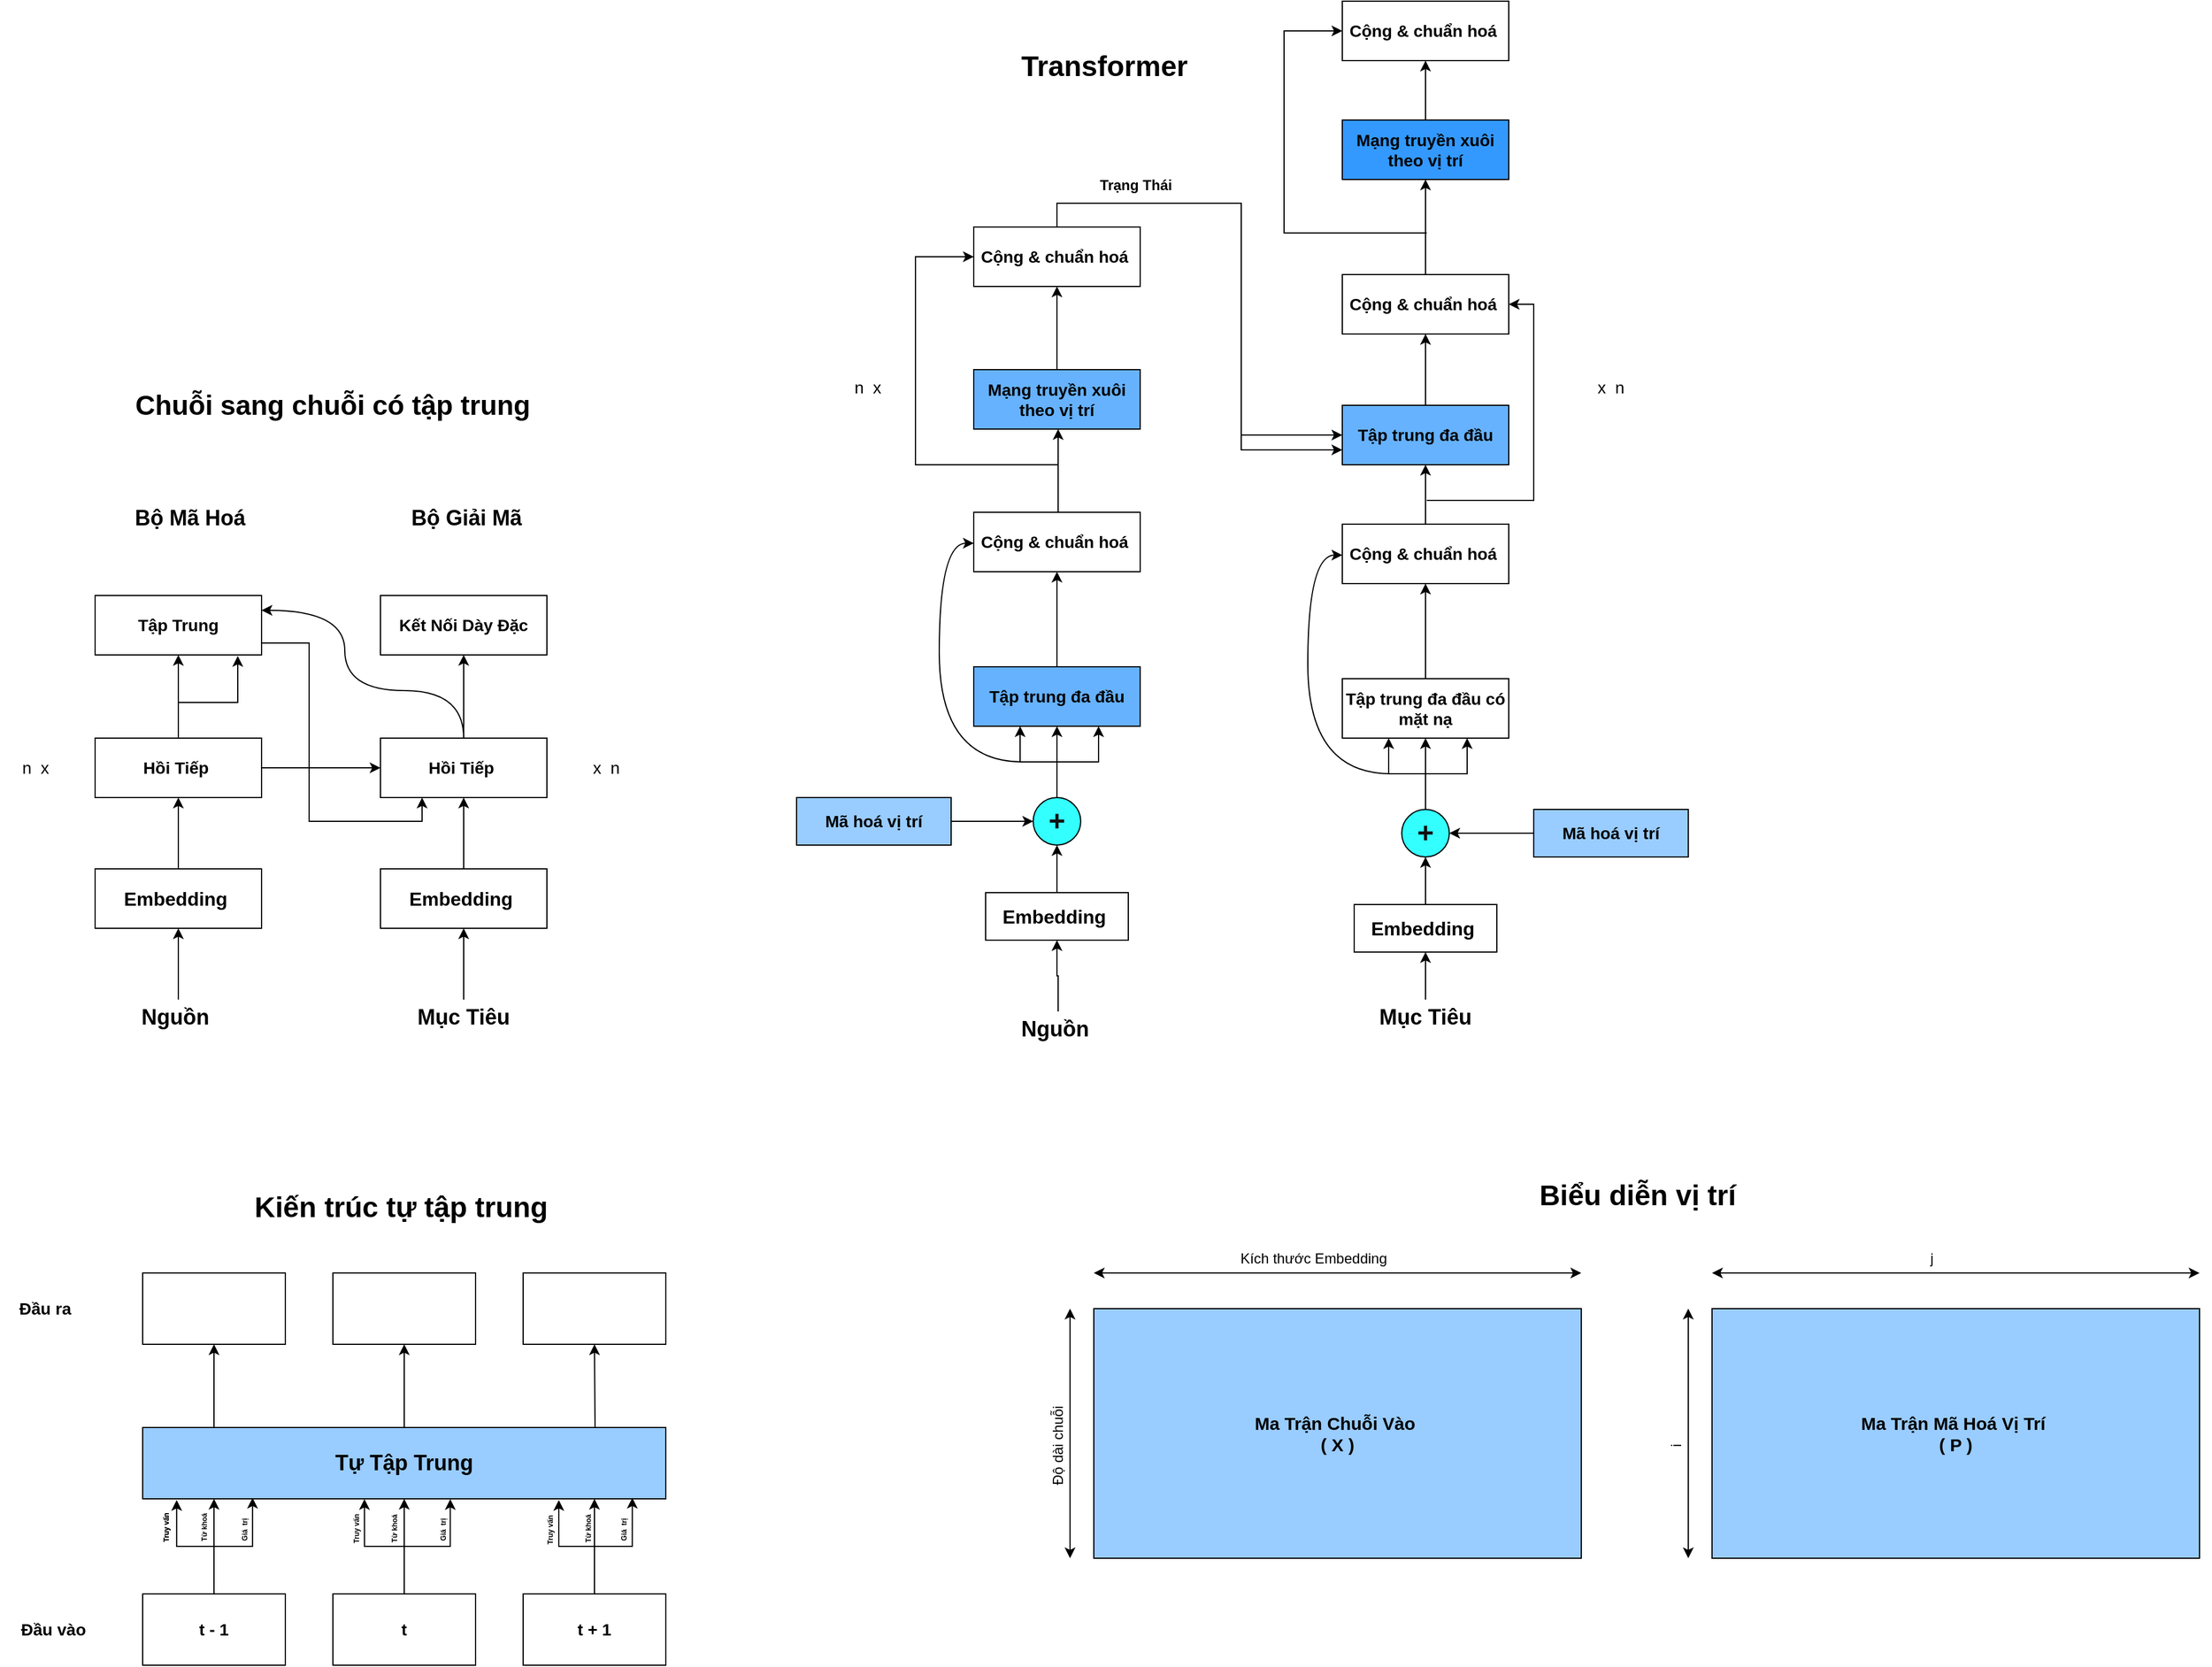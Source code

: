 <mxfile version="21.6.9" type="github" pages="2">
  <diagram name="Page-1" id="_ZpUL0hX9ULFd7SisSlQ">
    <mxGraphModel dx="1260" dy="3100" grid="1" gridSize="10" guides="1" tooltips="1" connect="1" arrows="1" fold="1" page="1" pageScale="1" pageWidth="827" pageHeight="1169" math="0" shadow="0">
      <root>
        <mxCell id="0" />
        <mxCell id="1" parent="0" />
        <mxCell id="4-7ApPX3nYWWJ4g4WrPT-74" style="edgeStyle=orthogonalEdgeStyle;rounded=0;orthogonalLoop=1;jettySize=auto;html=1;exitX=0.5;exitY=0;exitDx=0;exitDy=0;entryX=0.5;entryY=1;entryDx=0;entryDy=0;" edge="1" parent="1" source="dLc1B_IZl05POrYxlycI-2" target="4-7ApPX3nYWWJ4g4WrPT-72">
          <mxGeometry relative="1" as="geometry" />
        </mxCell>
        <mxCell id="dLc1B_IZl05POrYxlycI-2" value="&lt;h3&gt;Tập trung đa đầu&lt;/h3&gt;" style="rounded=0;whiteSpace=wrap;html=1;fillColor=#66B2FF;" vertex="1" parent="1">
          <mxGeometry x="1129" y="130" width="140" height="50" as="geometry" />
        </mxCell>
        <mxCell id="4-7ApPX3nYWWJ4g4WrPT-10" value="" style="edgeStyle=orthogonalEdgeStyle;rounded=0;orthogonalLoop=1;jettySize=auto;html=1;" edge="1" parent="1" source="dLc1B_IZl05POrYxlycI-5" target="4-7ApPX3nYWWJ4g4WrPT-8">
          <mxGeometry relative="1" as="geometry" />
        </mxCell>
        <mxCell id="dLc1B_IZl05POrYxlycI-5" value="&lt;h3&gt;Mã hoá vị trí&lt;/h3&gt;" style="rounded=0;whiteSpace=wrap;html=1;fillColor=#99CCFF;" vertex="1" parent="1">
          <mxGeometry x="670" y="460" width="130" height="40" as="geometry" />
        </mxCell>
        <mxCell id="4-7ApPX3nYWWJ4g4WrPT-14" value="" style="edgeStyle=orthogonalEdgeStyle;rounded=0;orthogonalLoop=1;jettySize=auto;html=1;" edge="1" parent="1" source="dLc1B_IZl05POrYxlycI-6" target="4-7ApPX3nYWWJ4g4WrPT-4">
          <mxGeometry relative="1" as="geometry" />
        </mxCell>
        <mxCell id="dLc1B_IZl05POrYxlycI-6" value="&lt;h3&gt;Mạng truyền xuôi theo vị trí&lt;/h3&gt;" style="rounded=0;whiteSpace=wrap;html=1;fillColor=#66B2FF;" vertex="1" parent="1">
          <mxGeometry x="819" y="100" width="140" height="50" as="geometry" />
        </mxCell>
        <mxCell id="4-7ApPX3nYWWJ4g4WrPT-13" value="" style="edgeStyle=orthogonalEdgeStyle;rounded=0;orthogonalLoop=1;jettySize=auto;html=1;" edge="1" parent="1">
          <mxGeometry relative="1" as="geometry">
            <mxPoint x="890" y="220" as="sourcePoint" />
            <mxPoint x="890" y="150" as="targetPoint" />
          </mxGeometry>
        </mxCell>
        <mxCell id="dLc1B_IZl05POrYxlycI-7" value="&lt;h3&gt;Cộng &amp;amp; chuẩn hoá&amp;nbsp;&lt;/h3&gt;" style="rounded=0;whiteSpace=wrap;html=1;" vertex="1" parent="1">
          <mxGeometry x="819" y="220" width="140" height="50" as="geometry" />
        </mxCell>
        <mxCell id="4-7ApPX3nYWWJ4g4WrPT-12" value="" style="edgeStyle=orthogonalEdgeStyle;rounded=0;orthogonalLoop=1;jettySize=auto;html=1;" edge="1" parent="1" source="dLc1B_IZl05POrYxlycI-8" target="dLc1B_IZl05POrYxlycI-7">
          <mxGeometry relative="1" as="geometry" />
        </mxCell>
        <mxCell id="dLc1B_IZl05POrYxlycI-8" value="&lt;h3&gt;Tập trung đa đầu&lt;/h3&gt;" style="rounded=0;whiteSpace=wrap;html=1;fillColor=#66B2FF;" vertex="1" parent="1">
          <mxGeometry x="819" y="350" width="140" height="50" as="geometry" />
        </mxCell>
        <mxCell id="dLc1B_IZl05POrYxlycI-12" value="&lt;h3&gt;Kết Nối Dày Đặc&lt;/h3&gt;" style="rounded=0;whiteSpace=wrap;html=1;" vertex="1" parent="1">
          <mxGeometry x="320" y="290" width="140" height="50" as="geometry" />
        </mxCell>
        <mxCell id="dLc1B_IZl05POrYxlycI-28" style="edgeStyle=orthogonalEdgeStyle;rounded=0;orthogonalLoop=1;jettySize=auto;html=1;exitX=1;exitY=1;exitDx=0;exitDy=0;entryX=0.25;entryY=1;entryDx=0;entryDy=0;" edge="1" parent="1" source="dLc1B_IZl05POrYxlycI-13" target="dLc1B_IZl05POrYxlycI-16">
          <mxGeometry relative="1" as="geometry">
            <Array as="points">
              <mxPoint x="220" y="330" />
              <mxPoint x="260" y="330" />
              <mxPoint x="260" y="480" />
              <mxPoint x="355" y="480" />
            </Array>
          </mxGeometry>
        </mxCell>
        <mxCell id="dLc1B_IZl05POrYxlycI-13" value="&lt;h3&gt;Tập Trung&lt;/h3&gt;" style="rounded=0;whiteSpace=wrap;html=1;" vertex="1" parent="1">
          <mxGeometry x="80" y="290" width="140" height="50" as="geometry" />
        </mxCell>
        <mxCell id="dLc1B_IZl05POrYxlycI-23" style="edgeStyle=orthogonalEdgeStyle;rounded=0;orthogonalLoop=1;jettySize=auto;html=1;exitX=0.5;exitY=0;exitDx=0;exitDy=0;entryX=0.5;entryY=1;entryDx=0;entryDy=0;" edge="1" parent="1" source="dLc1B_IZl05POrYxlycI-14" target="dLc1B_IZl05POrYxlycI-13">
          <mxGeometry relative="1" as="geometry" />
        </mxCell>
        <mxCell id="dLc1B_IZl05POrYxlycI-29" value="" style="edgeStyle=orthogonalEdgeStyle;rounded=0;orthogonalLoop=1;jettySize=auto;html=1;" edge="1" parent="1" source="dLc1B_IZl05POrYxlycI-14" target="dLc1B_IZl05POrYxlycI-16">
          <mxGeometry relative="1" as="geometry" />
        </mxCell>
        <mxCell id="dLc1B_IZl05POrYxlycI-14" value="&lt;h3&gt;Hồi Tiếp&amp;nbsp;&lt;/h3&gt;" style="rounded=0;whiteSpace=wrap;html=1;" vertex="1" parent="1">
          <mxGeometry x="80" y="410" width="140" height="50" as="geometry" />
        </mxCell>
        <mxCell id="dLc1B_IZl05POrYxlycI-22" style="edgeStyle=orthogonalEdgeStyle;rounded=0;orthogonalLoop=1;jettySize=auto;html=1;exitX=0.5;exitY=0;exitDx=0;exitDy=0;entryX=0.5;entryY=1;entryDx=0;entryDy=0;" edge="1" parent="1" source="dLc1B_IZl05POrYxlycI-15" target="dLc1B_IZl05POrYxlycI-14">
          <mxGeometry relative="1" as="geometry" />
        </mxCell>
        <mxCell id="dLc1B_IZl05POrYxlycI-15" value="&lt;font size=&quot;3&quot;&gt;Embedding&amp;nbsp;&lt;/font&gt;" style="rounded=0;whiteSpace=wrap;html=1;fontStyle=1" vertex="1" parent="1">
          <mxGeometry x="80" y="520" width="140" height="50" as="geometry" />
        </mxCell>
        <mxCell id="dLc1B_IZl05POrYxlycI-31" style="edgeStyle=orthogonalEdgeStyle;rounded=0;orthogonalLoop=1;jettySize=auto;html=1;exitX=0.5;exitY=0;exitDx=0;exitDy=0;entryX=0.5;entryY=1;entryDx=0;entryDy=0;" edge="1" parent="1" source="dLc1B_IZl05POrYxlycI-16" target="dLc1B_IZl05POrYxlycI-12">
          <mxGeometry relative="1" as="geometry" />
        </mxCell>
        <mxCell id="dLc1B_IZl05POrYxlycI-32" style="rounded=0;orthogonalLoop=1;jettySize=auto;html=1;exitX=0.5;exitY=0;exitDx=0;exitDy=0;entryX=1;entryY=0.25;entryDx=0;entryDy=0;edgeStyle=orthogonalEdgeStyle;curved=1;" edge="1" parent="1" source="dLc1B_IZl05POrYxlycI-16" target="dLc1B_IZl05POrYxlycI-13">
          <mxGeometry relative="1" as="geometry">
            <Array as="points">
              <mxPoint x="390" y="370" />
              <mxPoint x="290" y="370" />
              <mxPoint x="290" y="303" />
            </Array>
          </mxGeometry>
        </mxCell>
        <mxCell id="dLc1B_IZl05POrYxlycI-16" value="&lt;h3&gt;Hồi Tiếp&amp;nbsp;&lt;/h3&gt;" style="rounded=0;whiteSpace=wrap;html=1;" vertex="1" parent="1">
          <mxGeometry x="320" y="410" width="140" height="50" as="geometry" />
        </mxCell>
        <mxCell id="dLc1B_IZl05POrYxlycI-30" style="edgeStyle=orthogonalEdgeStyle;rounded=0;orthogonalLoop=1;jettySize=auto;html=1;exitX=0.5;exitY=0;exitDx=0;exitDy=0;entryX=0.5;entryY=1;entryDx=0;entryDy=0;" edge="1" parent="1" source="dLc1B_IZl05POrYxlycI-17" target="dLc1B_IZl05POrYxlycI-16">
          <mxGeometry relative="1" as="geometry" />
        </mxCell>
        <mxCell id="dLc1B_IZl05POrYxlycI-17" value="&lt;font size=&quot;3&quot;&gt;Embedding&amp;nbsp;&lt;/font&gt;" style="rounded=0;whiteSpace=wrap;html=1;fontStyle=1" vertex="1" parent="1">
          <mxGeometry x="320" y="520" width="140" height="50" as="geometry" />
        </mxCell>
        <mxCell id="dLc1B_IZl05POrYxlycI-18" value="&lt;h2&gt;Bộ Mã Hoá&lt;/h2&gt;" style="text;html=1;strokeColor=none;fillColor=none;align=center;verticalAlign=middle;whiteSpace=wrap;rounded=0;" vertex="1" parent="1">
          <mxGeometry x="80" y="210" width="160" height="30" as="geometry" />
        </mxCell>
        <mxCell id="dLc1B_IZl05POrYxlycI-19" value="&lt;h2&gt;Bộ Giải Mã&amp;nbsp;&lt;/h2&gt;" style="text;html=1;strokeColor=none;fillColor=none;align=center;verticalAlign=middle;whiteSpace=wrap;rounded=0;" vertex="1" parent="1">
          <mxGeometry x="300" y="210" width="190" height="30" as="geometry" />
        </mxCell>
        <mxCell id="dLc1B_IZl05POrYxlycI-25" style="edgeStyle=orthogonalEdgeStyle;rounded=0;orthogonalLoop=1;jettySize=auto;html=1;exitX=0.5;exitY=0;exitDx=0;exitDy=0;entryX=0.5;entryY=1;entryDx=0;entryDy=0;" edge="1" parent="1" source="dLc1B_IZl05POrYxlycI-20" target="dLc1B_IZl05POrYxlycI-15">
          <mxGeometry relative="1" as="geometry" />
        </mxCell>
        <mxCell id="dLc1B_IZl05POrYxlycI-20" value="&lt;h2&gt;Nguồn&amp;nbsp;&lt;/h2&gt;" style="text;html=1;strokeColor=none;fillColor=none;align=center;verticalAlign=middle;whiteSpace=wrap;rounded=0;" vertex="1" parent="1">
          <mxGeometry x="120" y="630" width="60" height="30" as="geometry" />
        </mxCell>
        <mxCell id="dLc1B_IZl05POrYxlycI-34" style="edgeStyle=orthogonalEdgeStyle;rounded=0;orthogonalLoop=1;jettySize=auto;html=1;exitX=0.5;exitY=0;exitDx=0;exitDy=0;entryX=0.5;entryY=1;entryDx=0;entryDy=0;" edge="1" parent="1" source="dLc1B_IZl05POrYxlycI-21" target="dLc1B_IZl05POrYxlycI-17">
          <mxGeometry relative="1" as="geometry" />
        </mxCell>
        <mxCell id="dLc1B_IZl05POrYxlycI-21" value="&lt;h2&gt;Mục Tiêu&lt;/h2&gt;" style="text;html=1;strokeColor=none;fillColor=none;align=center;verticalAlign=middle;whiteSpace=wrap;rounded=0;" vertex="1" parent="1">
          <mxGeometry x="330" y="630" width="120" height="30" as="geometry" />
        </mxCell>
        <mxCell id="dLc1B_IZl05POrYxlycI-33" value="" style="endArrow=classic;html=1;rounded=0;entryX=0.857;entryY=1.018;entryDx=0;entryDy=0;entryPerimeter=0;" edge="1" parent="1" target="dLc1B_IZl05POrYxlycI-13">
          <mxGeometry width="50" height="50" relative="1" as="geometry">
            <mxPoint x="150" y="380" as="sourcePoint" />
            <mxPoint x="320" y="370" as="targetPoint" />
            <Array as="points">
              <mxPoint x="200" y="380" />
            </Array>
          </mxGeometry>
        </mxCell>
        <mxCell id="dLc1B_IZl05POrYxlycI-35" value="Chuỗi sang chuỗi có tập trung" style="text;html=1;strokeColor=none;fillColor=none;align=center;verticalAlign=middle;whiteSpace=wrap;rounded=0;fontStyle=1;fontSize=23;fontFamily=Helvetica;" vertex="1" parent="1">
          <mxGeometry x="100" y="80" width="360" height="100" as="geometry" />
        </mxCell>
        <mxCell id="dLc1B_IZl05POrYxlycI-38" value="x&amp;nbsp; n" style="text;html=1;strokeColor=none;fillColor=none;align=center;verticalAlign=middle;whiteSpace=wrap;rounded=0;fontSize=14;" vertex="1" parent="1">
          <mxGeometry x="480" y="420" width="60" height="30" as="geometry" />
        </mxCell>
        <mxCell id="dLc1B_IZl05POrYxlycI-39" value="n&amp;nbsp; x" style="text;html=1;strokeColor=none;fillColor=none;align=center;verticalAlign=middle;whiteSpace=wrap;rounded=0;fontSize=14;" vertex="1" parent="1">
          <mxGeometry y="420" width="60" height="30" as="geometry" />
        </mxCell>
        <mxCell id="4-7ApPX3nYWWJ4g4WrPT-9" value="" style="edgeStyle=orthogonalEdgeStyle;rounded=0;orthogonalLoop=1;jettySize=auto;html=1;" edge="1" parent="1" source="4-7ApPX3nYWWJ4g4WrPT-2" target="4-7ApPX3nYWWJ4g4WrPT-8">
          <mxGeometry relative="1" as="geometry" />
        </mxCell>
        <mxCell id="4-7ApPX3nYWWJ4g4WrPT-2" value="&lt;font size=&quot;3&quot;&gt;Embedding&amp;nbsp;&lt;/font&gt;" style="rounded=0;whiteSpace=wrap;html=1;fontStyle=1" vertex="1" parent="1">
          <mxGeometry x="829" y="540" width="120" height="40" as="geometry" />
        </mxCell>
        <mxCell id="4-7ApPX3nYWWJ4g4WrPT-77" style="edgeStyle=orthogonalEdgeStyle;rounded=0;orthogonalLoop=1;jettySize=auto;html=1;exitX=0.5;exitY=0;exitDx=0;exitDy=0;entryX=0;entryY=0.5;entryDx=0;entryDy=0;" edge="1" parent="1" source="4-7ApPX3nYWWJ4g4WrPT-4" target="dLc1B_IZl05POrYxlycI-2">
          <mxGeometry relative="1" as="geometry" />
        </mxCell>
        <mxCell id="4-7ApPX3nYWWJ4g4WrPT-78" style="edgeStyle=orthogonalEdgeStyle;rounded=0;orthogonalLoop=1;jettySize=auto;html=1;exitX=0.5;exitY=0;exitDx=0;exitDy=0;entryX=0;entryY=0.75;entryDx=0;entryDy=0;" edge="1" parent="1" source="4-7ApPX3nYWWJ4g4WrPT-4" target="dLc1B_IZl05POrYxlycI-2">
          <mxGeometry relative="1" as="geometry" />
        </mxCell>
        <mxCell id="4-7ApPX3nYWWJ4g4WrPT-4" value="&lt;h3&gt;Cộng &amp;amp; chuẩn hoá&amp;nbsp;&lt;/h3&gt;" style="rounded=0;whiteSpace=wrap;html=1;" vertex="1" parent="1">
          <mxGeometry x="819" y="-20" width="140" height="50" as="geometry" />
        </mxCell>
        <mxCell id="4-7ApPX3nYWWJ4g4WrPT-7" style="edgeStyle=orthogonalEdgeStyle;rounded=0;orthogonalLoop=1;jettySize=auto;html=1;exitX=0.5;exitY=0;exitDx=0;exitDy=0;entryX=0.5;entryY=1;entryDx=0;entryDy=0;" edge="1" parent="1" source="4-7ApPX3nYWWJ4g4WrPT-5" target="4-7ApPX3nYWWJ4g4WrPT-2">
          <mxGeometry relative="1" as="geometry" />
        </mxCell>
        <mxCell id="4-7ApPX3nYWWJ4g4WrPT-5" value="&lt;h2&gt;Nguồn&amp;nbsp;&lt;/h2&gt;" style="text;html=1;strokeColor=none;fillColor=none;align=center;verticalAlign=middle;whiteSpace=wrap;rounded=0;" vertex="1" parent="1">
          <mxGeometry x="860" y="640" width="60" height="30" as="geometry" />
        </mxCell>
        <mxCell id="4-7ApPX3nYWWJ4g4WrPT-81" style="edgeStyle=orthogonalEdgeStyle;rounded=0;orthogonalLoop=1;jettySize=auto;html=1;exitX=0.5;exitY=0;exitDx=0;exitDy=0;entryX=0.5;entryY=1;entryDx=0;entryDy=0;" edge="1" parent="1" source="4-7ApPX3nYWWJ4g4WrPT-6" target="4-7ApPX3nYWWJ4g4WrPT-46">
          <mxGeometry relative="1" as="geometry" />
        </mxCell>
        <mxCell id="4-7ApPX3nYWWJ4g4WrPT-6" value="&lt;h2&gt;Mục Tiêu&lt;/h2&gt;" style="text;html=1;strokeColor=none;fillColor=none;align=center;verticalAlign=middle;whiteSpace=wrap;rounded=0;" vertex="1" parent="1">
          <mxGeometry x="1139" y="630" width="120" height="30" as="geometry" />
        </mxCell>
        <mxCell id="4-7ApPX3nYWWJ4g4WrPT-11" value="" style="edgeStyle=orthogonalEdgeStyle;rounded=0;orthogonalLoop=1;jettySize=auto;html=1;" edge="1" parent="1" source="4-7ApPX3nYWWJ4g4WrPT-8" target="dLc1B_IZl05POrYxlycI-8">
          <mxGeometry relative="1" as="geometry" />
        </mxCell>
        <mxCell id="4-7ApPX3nYWWJ4g4WrPT-8" value="&lt;h1&gt;+&lt;/h1&gt;" style="ellipse;whiteSpace=wrap;html=1;aspect=fixed;fillColor=#33FFFF;fontColor=#121111;" vertex="1" parent="1">
          <mxGeometry x="869" y="460" width="40" height="40" as="geometry" />
        </mxCell>
        <mxCell id="4-7ApPX3nYWWJ4g4WrPT-16" value="" style="endArrow=classic;html=1;rounded=0;entryX=0.25;entryY=1;entryDx=0;entryDy=0;" edge="1" parent="1">
          <mxGeometry width="50" height="50" relative="1" as="geometry">
            <mxPoint x="894" y="430" as="sourcePoint" />
            <mxPoint x="858" y="400" as="targetPoint" />
            <Array as="points">
              <mxPoint x="858" y="430" />
            </Array>
          </mxGeometry>
        </mxCell>
        <mxCell id="4-7ApPX3nYWWJ4g4WrPT-17" value="" style="endArrow=classic;html=1;rounded=0;entryX=0.75;entryY=1;entryDx=0;entryDy=0;" edge="1" parent="1" target="dLc1B_IZl05POrYxlycI-8">
          <mxGeometry width="50" height="50" relative="1" as="geometry">
            <mxPoint x="890" y="430" as="sourcePoint" />
            <mxPoint x="870" y="330" as="targetPoint" />
            <Array as="points">
              <mxPoint x="924" y="430" />
            </Array>
          </mxGeometry>
        </mxCell>
        <mxCell id="4-7ApPX3nYWWJ4g4WrPT-18" value="" style="endArrow=classic;html=1;rounded=0;entryX=0;entryY=0.5;entryDx=0;entryDy=0;edgeStyle=orthogonalEdgeStyle;curved=1;" edge="1" parent="1">
          <mxGeometry width="50" height="50" relative="1" as="geometry">
            <mxPoint x="860" y="430" as="sourcePoint" />
            <mxPoint x="819" y="246" as="targetPoint" />
            <Array as="points">
              <mxPoint x="790" y="430" />
              <mxPoint x="790" y="246" />
            </Array>
          </mxGeometry>
        </mxCell>
        <mxCell id="4-7ApPX3nYWWJ4g4WrPT-19" value="" style="endArrow=classic;html=1;rounded=0;entryX=0;entryY=0.5;entryDx=0;entryDy=0;" edge="1" parent="1" target="4-7ApPX3nYWWJ4g4WrPT-4">
          <mxGeometry width="50" height="50" relative="1" as="geometry">
            <mxPoint x="890" y="180" as="sourcePoint" />
            <mxPoint x="930" y="170" as="targetPoint" />
            <Array as="points">
              <mxPoint x="770" y="180" />
              <mxPoint x="770" y="5" />
            </Array>
          </mxGeometry>
        </mxCell>
        <mxCell id="4-7ApPX3nYWWJ4g4WrPT-37" value="" style="edgeStyle=orthogonalEdgeStyle;rounded=0;orthogonalLoop=1;jettySize=auto;html=1;entryX=1;entryY=0.5;entryDx=0;entryDy=0;" edge="1" parent="1" source="4-7ApPX3nYWWJ4g4WrPT-38" target="4-7ApPX3nYWWJ4g4WrPT-49">
          <mxGeometry relative="1" as="geometry" />
        </mxCell>
        <mxCell id="4-7ApPX3nYWWJ4g4WrPT-38" value="&lt;h3&gt;Mã hoá vị trí&lt;/h3&gt;" style="rounded=0;whiteSpace=wrap;html=1;fillColor=#99CCFF;" vertex="1" parent="1">
          <mxGeometry x="1290" y="470" width="130" height="40" as="geometry" />
        </mxCell>
        <mxCell id="4-7ApPX3nYWWJ4g4WrPT-39" value="" style="edgeStyle=orthogonalEdgeStyle;rounded=0;orthogonalLoop=1;jettySize=auto;html=1;" edge="1" parent="1" source="4-7ApPX3nYWWJ4g4WrPT-40" target="4-7ApPX3nYWWJ4g4WrPT-47">
          <mxGeometry relative="1" as="geometry" />
        </mxCell>
        <mxCell id="4-7ApPX3nYWWJ4g4WrPT-40" value="&lt;h3&gt;Mạng truyền xuôi theo vị trí&lt;/h3&gt;" style="rounded=0;whiteSpace=wrap;html=1;fillColor=#3399FF;" vertex="1" parent="1">
          <mxGeometry x="1129" y="-110" width="140" height="50" as="geometry" />
        </mxCell>
        <mxCell id="4-7ApPX3nYWWJ4g4WrPT-73" style="edgeStyle=orthogonalEdgeStyle;rounded=0;orthogonalLoop=1;jettySize=auto;html=1;exitX=0.5;exitY=0;exitDx=0;exitDy=0;entryX=0.5;entryY=1;entryDx=0;entryDy=0;" edge="1" parent="1" source="4-7ApPX3nYWWJ4g4WrPT-42" target="dLc1B_IZl05POrYxlycI-2">
          <mxGeometry relative="1" as="geometry" />
        </mxCell>
        <mxCell id="4-7ApPX3nYWWJ4g4WrPT-42" value="&lt;h3&gt;Cộng &amp;amp; chuẩn hoá&amp;nbsp;&lt;/h3&gt;" style="rounded=0;whiteSpace=wrap;html=1;" vertex="1" parent="1">
          <mxGeometry x="1129" y="230" width="140" height="50" as="geometry" />
        </mxCell>
        <mxCell id="4-7ApPX3nYWWJ4g4WrPT-43" value="" style="edgeStyle=orthogonalEdgeStyle;rounded=0;orthogonalLoop=1;jettySize=auto;html=1;" edge="1" parent="1" source="4-7ApPX3nYWWJ4g4WrPT-44" target="4-7ApPX3nYWWJ4g4WrPT-42">
          <mxGeometry relative="1" as="geometry" />
        </mxCell>
        <mxCell id="4-7ApPX3nYWWJ4g4WrPT-44" value="&lt;h3&gt;Tập trung đa đầu có mặt nạ&lt;/h3&gt;" style="rounded=0;whiteSpace=wrap;html=1;" vertex="1" parent="1">
          <mxGeometry x="1129" y="360" width="140" height="50" as="geometry" />
        </mxCell>
        <mxCell id="4-7ApPX3nYWWJ4g4WrPT-45" value="" style="edgeStyle=orthogonalEdgeStyle;rounded=0;orthogonalLoop=1;jettySize=auto;html=1;" edge="1" parent="1" source="4-7ApPX3nYWWJ4g4WrPT-46" target="4-7ApPX3nYWWJ4g4WrPT-49">
          <mxGeometry relative="1" as="geometry" />
        </mxCell>
        <mxCell id="4-7ApPX3nYWWJ4g4WrPT-46" value="&lt;font size=&quot;3&quot;&gt;Embedding&amp;nbsp;&lt;/font&gt;" style="rounded=0;whiteSpace=wrap;html=1;fontStyle=1" vertex="1" parent="1">
          <mxGeometry x="1139" y="550" width="120" height="40" as="geometry" />
        </mxCell>
        <mxCell id="4-7ApPX3nYWWJ4g4WrPT-47" value="&lt;h3&gt;Cộng &amp;amp; chuẩn hoá&amp;nbsp;&lt;/h3&gt;" style="rounded=0;whiteSpace=wrap;html=1;" vertex="1" parent="1">
          <mxGeometry x="1129" y="-210" width="140" height="50" as="geometry" />
        </mxCell>
        <mxCell id="4-7ApPX3nYWWJ4g4WrPT-48" value="" style="edgeStyle=orthogonalEdgeStyle;rounded=0;orthogonalLoop=1;jettySize=auto;html=1;" edge="1" parent="1" source="4-7ApPX3nYWWJ4g4WrPT-49" target="4-7ApPX3nYWWJ4g4WrPT-44">
          <mxGeometry relative="1" as="geometry" />
        </mxCell>
        <mxCell id="4-7ApPX3nYWWJ4g4WrPT-49" value="&lt;h1&gt;+&lt;/h1&gt;" style="ellipse;whiteSpace=wrap;html=1;aspect=fixed;fillColor=#33FFFF;fontColor=#121111;" vertex="1" parent="1">
          <mxGeometry x="1179" y="470" width="40" height="40" as="geometry" />
        </mxCell>
        <mxCell id="4-7ApPX3nYWWJ4g4WrPT-50" value="" style="endArrow=classic;html=1;rounded=0;entryX=0.25;entryY=1;entryDx=0;entryDy=0;" edge="1" parent="1">
          <mxGeometry width="50" height="50" relative="1" as="geometry">
            <mxPoint x="1204" y="440" as="sourcePoint" />
            <mxPoint x="1168" y="410" as="targetPoint" />
            <Array as="points">
              <mxPoint x="1168" y="440" />
            </Array>
          </mxGeometry>
        </mxCell>
        <mxCell id="4-7ApPX3nYWWJ4g4WrPT-51" value="" style="endArrow=classic;html=1;rounded=0;entryX=0.75;entryY=1;entryDx=0;entryDy=0;" edge="1" parent="1" target="4-7ApPX3nYWWJ4g4WrPT-44">
          <mxGeometry width="50" height="50" relative="1" as="geometry">
            <mxPoint x="1200" y="440" as="sourcePoint" />
            <mxPoint x="1180" y="340" as="targetPoint" />
            <Array as="points">
              <mxPoint x="1234" y="440" />
            </Array>
          </mxGeometry>
        </mxCell>
        <mxCell id="4-7ApPX3nYWWJ4g4WrPT-52" value="" style="endArrow=classic;html=1;rounded=0;entryX=0;entryY=0.5;entryDx=0;entryDy=0;edgeStyle=orthogonalEdgeStyle;curved=1;" edge="1" parent="1">
          <mxGeometry width="50" height="50" relative="1" as="geometry">
            <mxPoint x="1170" y="440" as="sourcePoint" />
            <mxPoint x="1129" y="256" as="targetPoint" />
            <Array as="points">
              <mxPoint x="1100" y="440" />
              <mxPoint x="1100" y="256" />
            </Array>
          </mxGeometry>
        </mxCell>
        <mxCell id="4-7ApPX3nYWWJ4g4WrPT-53" value="" style="endArrow=classic;html=1;rounded=0;entryX=0;entryY=0.5;entryDx=0;entryDy=0;" edge="1" parent="1" target="4-7ApPX3nYWWJ4g4WrPT-47">
          <mxGeometry width="50" height="50" relative="1" as="geometry">
            <mxPoint x="1200" y="-15" as="sourcePoint" />
            <mxPoint x="1129" y="-180" as="targetPoint" />
            <Array as="points">
              <mxPoint x="1080" y="-15" />
              <mxPoint x="1080" y="-185" />
            </Array>
          </mxGeometry>
        </mxCell>
        <mxCell id="4-7ApPX3nYWWJ4g4WrPT-75" value="" style="edgeStyle=orthogonalEdgeStyle;rounded=0;orthogonalLoop=1;jettySize=auto;html=1;" edge="1" parent="1" source="4-7ApPX3nYWWJ4g4WrPT-72" target="4-7ApPX3nYWWJ4g4WrPT-40">
          <mxGeometry relative="1" as="geometry" />
        </mxCell>
        <mxCell id="4-7ApPX3nYWWJ4g4WrPT-72" value="&lt;h3&gt;Cộng &amp;amp; chuẩn hoá&amp;nbsp;&lt;/h3&gt;" style="rounded=0;whiteSpace=wrap;html=1;" vertex="1" parent="1">
          <mxGeometry x="1129" y="20" width="140" height="50" as="geometry" />
        </mxCell>
        <mxCell id="4-7ApPX3nYWWJ4g4WrPT-76" value="" style="endArrow=classic;html=1;rounded=0;entryX=1;entryY=0.5;entryDx=0;entryDy=0;" edge="1" parent="1" target="4-7ApPX3nYWWJ4g4WrPT-72">
          <mxGeometry width="50" height="50" relative="1" as="geometry">
            <mxPoint x="1200" y="210" as="sourcePoint" />
            <mxPoint x="1291" y="140" as="targetPoint" />
            <Array as="points">
              <mxPoint x="1290" y="210" />
              <mxPoint x="1290" y="45" />
            </Array>
          </mxGeometry>
        </mxCell>
        <mxCell id="4-7ApPX3nYWWJ4g4WrPT-79" value="&lt;h4&gt;Trạng Thái&lt;/h4&gt;" style="text;html=1;strokeColor=none;fillColor=none;align=center;verticalAlign=middle;whiteSpace=wrap;rounded=0;" vertex="1" parent="1">
          <mxGeometry x="880" y="-70" width="151" height="30" as="geometry" />
        </mxCell>
        <mxCell id="4-7ApPX3nYWWJ4g4WrPT-83" value="n&amp;nbsp; x" style="text;html=1;strokeColor=none;fillColor=none;align=center;verticalAlign=middle;whiteSpace=wrap;rounded=0;fontSize=14;" vertex="1" parent="1">
          <mxGeometry x="700" y="100" width="60" height="30" as="geometry" />
        </mxCell>
        <mxCell id="4-7ApPX3nYWWJ4g4WrPT-85" value="x&amp;nbsp; n" style="text;html=1;strokeColor=none;fillColor=none;align=center;verticalAlign=middle;whiteSpace=wrap;rounded=0;fontSize=14;" vertex="1" parent="1">
          <mxGeometry x="1325" y="100" width="60" height="30" as="geometry" />
        </mxCell>
        <mxCell id="4-7ApPX3nYWWJ4g4WrPT-86" value="&lt;h1&gt;Transformer&lt;/h1&gt;" style="text;html=1;strokeColor=none;fillColor=none;align=center;verticalAlign=middle;whiteSpace=wrap;rounded=0;" vertex="1" parent="1">
          <mxGeometry x="899" y="-170" width="60" height="30" as="geometry" />
        </mxCell>
        <mxCell id="4-7ApPX3nYWWJ4g4WrPT-102" value="" style="edgeStyle=orthogonalEdgeStyle;rounded=0;orthogonalLoop=1;jettySize=auto;html=1;" edge="1" parent="1" source="4-7ApPX3nYWWJ4g4WrPT-92" target="4-7ApPX3nYWWJ4g4WrPT-93">
          <mxGeometry relative="1" as="geometry">
            <Array as="points">
              <mxPoint x="180" y="1050" />
              <mxPoint x="180" y="1050" />
            </Array>
          </mxGeometry>
        </mxCell>
        <mxCell id="4-7ApPX3nYWWJ4g4WrPT-110" style="edgeStyle=orthogonalEdgeStyle;rounded=0;orthogonalLoop=1;jettySize=auto;html=1;exitX=0.5;exitY=0;exitDx=0;exitDy=0;entryX=0.065;entryY=1.017;entryDx=0;entryDy=0;entryPerimeter=0;" edge="1" parent="1" source="4-7ApPX3nYWWJ4g4WrPT-92" target="4-7ApPX3nYWWJ4g4WrPT-93">
          <mxGeometry relative="1" as="geometry" />
        </mxCell>
        <mxCell id="4-7ApPX3nYWWJ4g4WrPT-111" style="edgeStyle=orthogonalEdgeStyle;rounded=0;orthogonalLoop=1;jettySize=auto;html=1;exitX=0.5;exitY=0;exitDx=0;exitDy=0;entryX=0.21;entryY=0.985;entryDx=0;entryDy=0;entryPerimeter=0;" edge="1" parent="1" source="4-7ApPX3nYWWJ4g4WrPT-92" target="4-7ApPX3nYWWJ4g4WrPT-93">
          <mxGeometry relative="1" as="geometry" />
        </mxCell>
        <mxCell id="4-7ApPX3nYWWJ4g4WrPT-92" value="&lt;h3&gt;t - 1&lt;/h3&gt;" style="rounded=0;whiteSpace=wrap;html=1;" vertex="1" parent="1">
          <mxGeometry x="120" y="1130" width="120" height="60" as="geometry" />
        </mxCell>
        <mxCell id="4-7ApPX3nYWWJ4g4WrPT-125" style="edgeStyle=orthogonalEdgeStyle;rounded=0;orthogonalLoop=1;jettySize=auto;html=1;exitX=0.25;exitY=0;exitDx=0;exitDy=0;entryX=0.5;entryY=1;entryDx=0;entryDy=0;" edge="1" parent="1" source="4-7ApPX3nYWWJ4g4WrPT-93" target="4-7ApPX3nYWWJ4g4WrPT-97">
          <mxGeometry relative="1" as="geometry">
            <Array as="points">
              <mxPoint x="180" y="990" />
            </Array>
          </mxGeometry>
        </mxCell>
        <mxCell id="4-7ApPX3nYWWJ4g4WrPT-126" style="edgeStyle=orthogonalEdgeStyle;rounded=0;orthogonalLoop=1;jettySize=auto;html=1;exitX=0.5;exitY=0;exitDx=0;exitDy=0;entryX=0.5;entryY=1;entryDx=0;entryDy=0;" edge="1" parent="1" source="4-7ApPX3nYWWJ4g4WrPT-93" target="4-7ApPX3nYWWJ4g4WrPT-98">
          <mxGeometry relative="1" as="geometry" />
        </mxCell>
        <mxCell id="4-7ApPX3nYWWJ4g4WrPT-127" style="edgeStyle=orthogonalEdgeStyle;rounded=0;orthogonalLoop=1;jettySize=auto;html=1;exitX=0.75;exitY=0;exitDx=0;exitDy=0;entryX=0.5;entryY=1;entryDx=0;entryDy=0;" edge="1" parent="1">
          <mxGeometry relative="1" as="geometry">
            <mxPoint x="450" y="990" as="sourcePoint" />
            <mxPoint x="500" y="920" as="targetPoint" />
          </mxGeometry>
        </mxCell>
        <mxCell id="4-7ApPX3nYWWJ4g4WrPT-93" value="&lt;h2&gt;Tự Tập Trung&lt;/h2&gt;" style="rounded=0;whiteSpace=wrap;html=1;fillColor=#99CCFF;" vertex="1" parent="1">
          <mxGeometry x="120" y="990" width="440" height="60" as="geometry" />
        </mxCell>
        <mxCell id="4-7ApPX3nYWWJ4g4WrPT-105" value="" style="edgeStyle=orthogonalEdgeStyle;rounded=0;orthogonalLoop=1;jettySize=auto;html=1;" edge="1" parent="1" source="4-7ApPX3nYWWJ4g4WrPT-94" target="4-7ApPX3nYWWJ4g4WrPT-93">
          <mxGeometry relative="1" as="geometry">
            <Array as="points">
              <mxPoint x="500" y="1060" />
              <mxPoint x="500" y="1060" />
            </Array>
          </mxGeometry>
        </mxCell>
        <mxCell id="4-7ApPX3nYWWJ4g4WrPT-106" style="edgeStyle=orthogonalEdgeStyle;rounded=0;orthogonalLoop=1;jettySize=auto;html=1;exitX=0.25;exitY=0;exitDx=0;exitDy=0;" edge="1" parent="1">
          <mxGeometry relative="1" as="geometry">
            <mxPoint x="470" y="1130" as="sourcePoint" />
            <mxPoint x="470" y="1051" as="targetPoint" />
            <Array as="points">
              <mxPoint x="500" y="1130" />
              <mxPoint x="500" y="1090" />
              <mxPoint x="470" y="1090" />
            </Array>
          </mxGeometry>
        </mxCell>
        <mxCell id="4-7ApPX3nYWWJ4g4WrPT-107" style="edgeStyle=orthogonalEdgeStyle;rounded=0;orthogonalLoop=1;jettySize=auto;html=1;exitX=0.75;exitY=0;exitDx=0;exitDy=0;entryX=0.936;entryY=0.985;entryDx=0;entryDy=0;entryPerimeter=0;" edge="1" parent="1" source="4-7ApPX3nYWWJ4g4WrPT-94" target="4-7ApPX3nYWWJ4g4WrPT-93">
          <mxGeometry relative="1" as="geometry">
            <Array as="points">
              <mxPoint x="500" y="1130" />
              <mxPoint x="500" y="1090" />
              <mxPoint x="532" y="1090" />
            </Array>
          </mxGeometry>
        </mxCell>
        <mxCell id="4-7ApPX3nYWWJ4g4WrPT-94" value="&lt;h3&gt;t + 1&lt;/h3&gt;" style="rounded=0;whiteSpace=wrap;html=1;" vertex="1" parent="1">
          <mxGeometry x="440" y="1130" width="120" height="60" as="geometry" />
        </mxCell>
        <mxCell id="4-7ApPX3nYWWJ4g4WrPT-103" value="" style="edgeStyle=orthogonalEdgeStyle;rounded=0;orthogonalLoop=1;jettySize=auto;html=1;" edge="1" parent="1" source="4-7ApPX3nYWWJ4g4WrPT-95" target="4-7ApPX3nYWWJ4g4WrPT-93">
          <mxGeometry relative="1" as="geometry" />
        </mxCell>
        <mxCell id="4-7ApPX3nYWWJ4g4WrPT-108" style="edgeStyle=orthogonalEdgeStyle;rounded=0;orthogonalLoop=1;jettySize=auto;html=1;exitX=0.5;exitY=0;exitDx=0;exitDy=0;entryX=0.588;entryY=1.004;entryDx=0;entryDy=0;entryPerimeter=0;" edge="1" parent="1" source="4-7ApPX3nYWWJ4g4WrPT-95" target="4-7ApPX3nYWWJ4g4WrPT-93">
          <mxGeometry relative="1" as="geometry" />
        </mxCell>
        <mxCell id="4-7ApPX3nYWWJ4g4WrPT-109" style="edgeStyle=orthogonalEdgeStyle;rounded=0;orthogonalLoop=1;jettySize=auto;html=1;exitX=0.5;exitY=0;exitDx=0;exitDy=0;entryX=0.424;entryY=1.004;entryDx=0;entryDy=0;entryPerimeter=0;" edge="1" parent="1" source="4-7ApPX3nYWWJ4g4WrPT-95" target="4-7ApPX3nYWWJ4g4WrPT-93">
          <mxGeometry relative="1" as="geometry" />
        </mxCell>
        <mxCell id="4-7ApPX3nYWWJ4g4WrPT-95" value="&lt;h3&gt;t&lt;/h3&gt;" style="rounded=0;whiteSpace=wrap;html=1;" vertex="1" parent="1">
          <mxGeometry x="280" y="1130" width="120" height="60" as="geometry" />
        </mxCell>
        <mxCell id="4-7ApPX3nYWWJ4g4WrPT-97" value="&lt;h3&gt;&lt;br&gt;&lt;/h3&gt;" style="rounded=0;whiteSpace=wrap;html=1;" vertex="1" parent="1">
          <mxGeometry x="120" y="860" width="120" height="60" as="geometry" />
        </mxCell>
        <mxCell id="4-7ApPX3nYWWJ4g4WrPT-98" value="&lt;h3&gt;&lt;br&gt;&lt;/h3&gt;" style="rounded=0;whiteSpace=wrap;html=1;" vertex="1" parent="1">
          <mxGeometry x="280" y="860" width="120" height="60" as="geometry" />
        </mxCell>
        <mxCell id="4-7ApPX3nYWWJ4g4WrPT-99" value="&lt;h3&gt;&lt;br&gt;&lt;/h3&gt;" style="rounded=0;whiteSpace=wrap;html=1;" vertex="1" parent="1">
          <mxGeometry x="440" y="860" width="120" height="60" as="geometry" />
        </mxCell>
        <mxCell id="4-7ApPX3nYWWJ4g4WrPT-100" value="&lt;h3&gt;Đầu ra&amp;nbsp;&lt;/h3&gt;" style="text;html=1;strokeColor=none;fillColor=none;align=center;verticalAlign=middle;whiteSpace=wrap;rounded=0;" vertex="1" parent="1">
          <mxGeometry x="10" y="875" width="60" height="30" as="geometry" />
        </mxCell>
        <mxCell id="4-7ApPX3nYWWJ4g4WrPT-101" value="&lt;h3&gt;Đầu vào&lt;/h3&gt;" style="text;html=1;strokeColor=none;fillColor=none;align=center;verticalAlign=middle;whiteSpace=wrap;rounded=0;" vertex="1" parent="1">
          <mxGeometry x="15" y="1145" width="60" height="30" as="geometry" />
        </mxCell>
        <mxCell id="4-7ApPX3nYWWJ4g4WrPT-112" value="&lt;h5 style=&quot;font-size: 6px;&quot;&gt;Truy vấn&lt;/h5&gt;" style="text;html=1;strokeColor=none;fillColor=none;align=center;verticalAlign=middle;whiteSpace=wrap;rounded=0;rotation=-90;fontSize=6;" vertex="1" parent="1">
          <mxGeometry x="125" y="1064" width="30" height="20" as="geometry" />
        </mxCell>
        <mxCell id="4-7ApPX3nYWWJ4g4WrPT-115" value="&lt;h6 style=&quot;font-size: 6px;&quot;&gt;Từ khoá&amp;nbsp;&lt;/h6&gt;" style="text;html=1;strokeColor=none;fillColor=none;align=center;verticalAlign=middle;whiteSpace=wrap;rounded=0;rotation=-90;fontSize=6;" vertex="1" parent="1">
          <mxGeometry x="152" y="1063" width="40" height="20" as="geometry" />
        </mxCell>
        <mxCell id="4-7ApPX3nYWWJ4g4WrPT-116" value="&lt;h6 style=&quot;font-size: 6px;&quot;&gt;Từ khoá&amp;nbsp;&lt;/h6&gt;" style="text;html=1;strokeColor=none;fillColor=none;align=center;verticalAlign=middle;whiteSpace=wrap;rounded=0;rotation=-90;fontSize=6;" vertex="1" parent="1">
          <mxGeometry x="312" y="1064" width="40" height="20" as="geometry" />
        </mxCell>
        <mxCell id="4-7ApPX3nYWWJ4g4WrPT-117" value="&lt;h6 style=&quot;font-size: 6px;&quot;&gt;Từ khoá&amp;nbsp;&lt;/h6&gt;" style="text;html=1;strokeColor=none;fillColor=none;align=center;verticalAlign=middle;whiteSpace=wrap;rounded=0;rotation=-90;fontSize=6;" vertex="1" parent="1">
          <mxGeometry x="475" y="1064" width="40" height="20" as="geometry" />
        </mxCell>
        <mxCell id="4-7ApPX3nYWWJ4g4WrPT-118" value="&lt;h5 style=&quot;font-size: 6px;&quot;&gt;Truy vấn&lt;/h5&gt;" style="text;html=1;strokeColor=none;fillColor=none;align=center;verticalAlign=middle;whiteSpace=wrap;rounded=0;rotation=-90;fontSize=6;" vertex="1" parent="1">
          <mxGeometry x="125" y="1064" width="30" height="20" as="geometry" />
        </mxCell>
        <mxCell id="4-7ApPX3nYWWJ4g4WrPT-119" value="&lt;h5 style=&quot;font-size: 6px;&quot;&gt;Giá&amp;nbsp; trị&amp;nbsp;&lt;/h5&gt;" style="text;html=1;strokeColor=none;fillColor=none;align=center;verticalAlign=middle;whiteSpace=wrap;rounded=0;rotation=-90;fontSize=6;" vertex="1" parent="1">
          <mxGeometry x="191" y="1065" width="30" height="20" as="geometry" />
        </mxCell>
        <mxCell id="4-7ApPX3nYWWJ4g4WrPT-120" value="&lt;h5 style=&quot;font-size: 6px;&quot;&gt;Giá&amp;nbsp; trị&amp;nbsp;&lt;/h5&gt;" style="text;html=1;strokeColor=none;fillColor=none;align=center;verticalAlign=middle;whiteSpace=wrap;rounded=0;rotation=-90;fontSize=6;" vertex="1" parent="1">
          <mxGeometry x="358" y="1065" width="30" height="20" as="geometry" />
        </mxCell>
        <mxCell id="4-7ApPX3nYWWJ4g4WrPT-121" value="&lt;h5 style=&quot;font-size: 6px;&quot;&gt;Truy vấn&lt;/h5&gt;" style="text;html=1;strokeColor=none;fillColor=none;align=center;verticalAlign=middle;whiteSpace=wrap;rounded=0;rotation=-90;fontSize=6;" vertex="1" parent="1">
          <mxGeometry x="285" y="1065" width="30" height="20" as="geometry" />
        </mxCell>
        <mxCell id="4-7ApPX3nYWWJ4g4WrPT-122" value="&lt;h5 style=&quot;font-size: 6px;&quot;&gt;Giá&amp;nbsp; trị&amp;nbsp;&lt;/h5&gt;" style="text;html=1;strokeColor=none;fillColor=none;align=center;verticalAlign=middle;whiteSpace=wrap;rounded=0;rotation=-90;fontSize=6;" vertex="1" parent="1">
          <mxGeometry x="510" y="1065" width="30" height="20" as="geometry" />
        </mxCell>
        <mxCell id="4-7ApPX3nYWWJ4g4WrPT-124" value="&lt;h5 style=&quot;font-size: 6px;&quot;&gt;Truy vấn&lt;/h5&gt;" style="text;html=1;strokeColor=none;fillColor=none;align=center;verticalAlign=middle;whiteSpace=wrap;rounded=0;rotation=-90;fontSize=6;" vertex="1" parent="1">
          <mxGeometry x="448" y="1066" width="30" height="20" as="geometry" />
        </mxCell>
        <mxCell id="4-7ApPX3nYWWJ4g4WrPT-128" value="&lt;h1&gt;Kiến trúc tự tập trung&lt;/h1&gt;" style="text;html=1;strokeColor=none;fillColor=none;align=center;verticalAlign=middle;whiteSpace=wrap;rounded=0;" vertex="1" parent="1">
          <mxGeometry x="70" y="790" width="535" height="30" as="geometry" />
        </mxCell>
        <mxCell id="4-7ApPX3nYWWJ4g4WrPT-129" value="Ma Trận Chuỗi Vào&amp;nbsp;&lt;br style=&quot;font-size: 15px;&quot;&gt;( X )" style="rounded=0;whiteSpace=wrap;html=1;fillColor=#99CCFF;fontStyle=1;fontSize=15;" vertex="1" parent="1">
          <mxGeometry x="920" y="890" width="410" height="210" as="geometry" />
        </mxCell>
        <mxCell id="4-7ApPX3nYWWJ4g4WrPT-130" value="" style="endArrow=classic;startArrow=classic;html=1;rounded=0;" edge="1" parent="1">
          <mxGeometry width="50" height="50" relative="1" as="geometry">
            <mxPoint x="920" y="860" as="sourcePoint" />
            <mxPoint x="1330" y="860" as="targetPoint" />
          </mxGeometry>
        </mxCell>
        <mxCell id="4-7ApPX3nYWWJ4g4WrPT-131" value="" style="endArrow=classic;startArrow=classic;html=1;rounded=0;" edge="1" parent="1">
          <mxGeometry width="50" height="50" relative="1" as="geometry">
            <mxPoint x="900" y="1100" as="sourcePoint" />
            <mxPoint x="900" y="890" as="targetPoint" />
          </mxGeometry>
        </mxCell>
        <mxCell id="4-7ApPX3nYWWJ4g4WrPT-132" value="Độ dài chuỗi" style="text;html=1;strokeColor=none;fillColor=none;align=center;verticalAlign=middle;whiteSpace=wrap;rounded=0;rotation=-90;" vertex="1" parent="1">
          <mxGeometry x="830" y="990" width="120" height="30" as="geometry" />
        </mxCell>
        <mxCell id="4-7ApPX3nYWWJ4g4WrPT-133" value="Kích thước Embedding" style="text;html=1;strokeColor=none;fillColor=none;align=center;verticalAlign=middle;whiteSpace=wrap;rounded=0;" vertex="1" parent="1">
          <mxGeometry x="1020" y="833" width="170" height="30" as="geometry" />
        </mxCell>
        <mxCell id="4-7ApPX3nYWWJ4g4WrPT-134" value="&lt;b style=&quot;font-size: 15px;&quot;&gt;Ma Trận Mã Hoá Vị Trí&amp;nbsp;&lt;br&gt;( P )&lt;/b&gt;" style="rounded=0;whiteSpace=wrap;html=1;fillColor=#99CCFF;" vertex="1" parent="1">
          <mxGeometry x="1440" y="890" width="410" height="210" as="geometry" />
        </mxCell>
        <mxCell id="4-7ApPX3nYWWJ4g4WrPT-135" value="" style="endArrow=classic;startArrow=classic;html=1;rounded=0;" edge="1" parent="1">
          <mxGeometry width="50" height="50" relative="1" as="geometry">
            <mxPoint x="1440" y="860" as="sourcePoint" />
            <mxPoint x="1850" y="860" as="targetPoint" />
          </mxGeometry>
        </mxCell>
        <mxCell id="4-7ApPX3nYWWJ4g4WrPT-136" value="" style="endArrow=classic;startArrow=classic;html=1;rounded=0;" edge="1" parent="1">
          <mxGeometry width="50" height="50" relative="1" as="geometry">
            <mxPoint x="1420" y="1100" as="sourcePoint" />
            <mxPoint x="1420" y="890" as="targetPoint" />
          </mxGeometry>
        </mxCell>
        <mxCell id="4-7ApPX3nYWWJ4g4WrPT-137" value="i" style="text;html=1;strokeColor=none;fillColor=none;align=center;verticalAlign=middle;whiteSpace=wrap;rounded=0;rotation=-90;" vertex="1" parent="1">
          <mxGeometry x="1350" y="990" width="120" height="30" as="geometry" />
        </mxCell>
        <mxCell id="4-7ApPX3nYWWJ4g4WrPT-138" value="j" style="text;html=1;strokeColor=none;fillColor=none;align=center;verticalAlign=middle;whiteSpace=wrap;rounded=0;" vertex="1" parent="1">
          <mxGeometry x="1540" y="833" width="170" height="30" as="geometry" />
        </mxCell>
        <mxCell id="4-7ApPX3nYWWJ4g4WrPT-139" value="&lt;h1&gt;Biểu diễn vị trí&lt;/h1&gt;" style="text;html=1;strokeColor=none;fillColor=none;align=center;verticalAlign=middle;whiteSpace=wrap;rounded=0;" vertex="1" parent="1">
          <mxGeometry x="1110" y="780" width="535" height="30" as="geometry" />
        </mxCell>
      </root>
    </mxGraphModel>
  </diagram>
  <diagram id="zfEMkiMud4VMu3YQm-nV" name="Trang-2">
    <mxGraphModel dx="386" dy="676" grid="1" gridSize="10" guides="1" tooltips="1" connect="1" arrows="1" fold="1" page="1" pageScale="1" pageWidth="827" pageHeight="1169" math="0" shadow="0">
      <root>
        <mxCell id="0" />
        <mxCell id="1" parent="0" />
      </root>
    </mxGraphModel>
  </diagram>
</mxfile>
